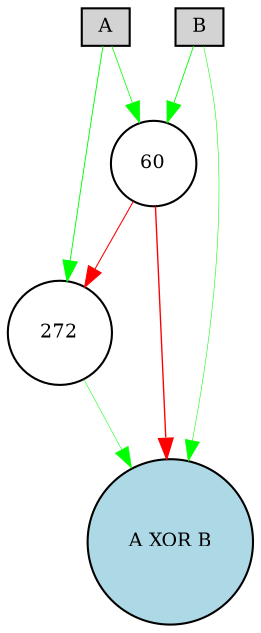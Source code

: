 digraph {
	node [fontsize=9 height=0.2 shape=circle width=0.2]
	A [fillcolor=lightgray shape=box style=filled]
	B [fillcolor=lightgray shape=box style=filled]
	"A XOR B" [fillcolor=lightblue style=filled]
	272 [fillcolor=white style=filled]
	60 [fillcolor=white style=filled]
	B -> "A XOR B" [color=green penwidth=0.25888033726456716 style=solid]
	B -> 60 [color=green penwidth=0.41887256545682505 style=solid]
	60 -> "A XOR B" [color=red penwidth=0.6556864406238228 style=solid]
	A -> 60 [color=green penwidth=0.37243812268325394 style=solid]
	A -> 272 [color=green penwidth=0.44811022370768905 style=solid]
	272 -> "A XOR B" [color=green penwidth=0.2520431025207649 style=solid]
	60 -> 272 [color=red penwidth=0.5126166213045402 style=solid]
}
